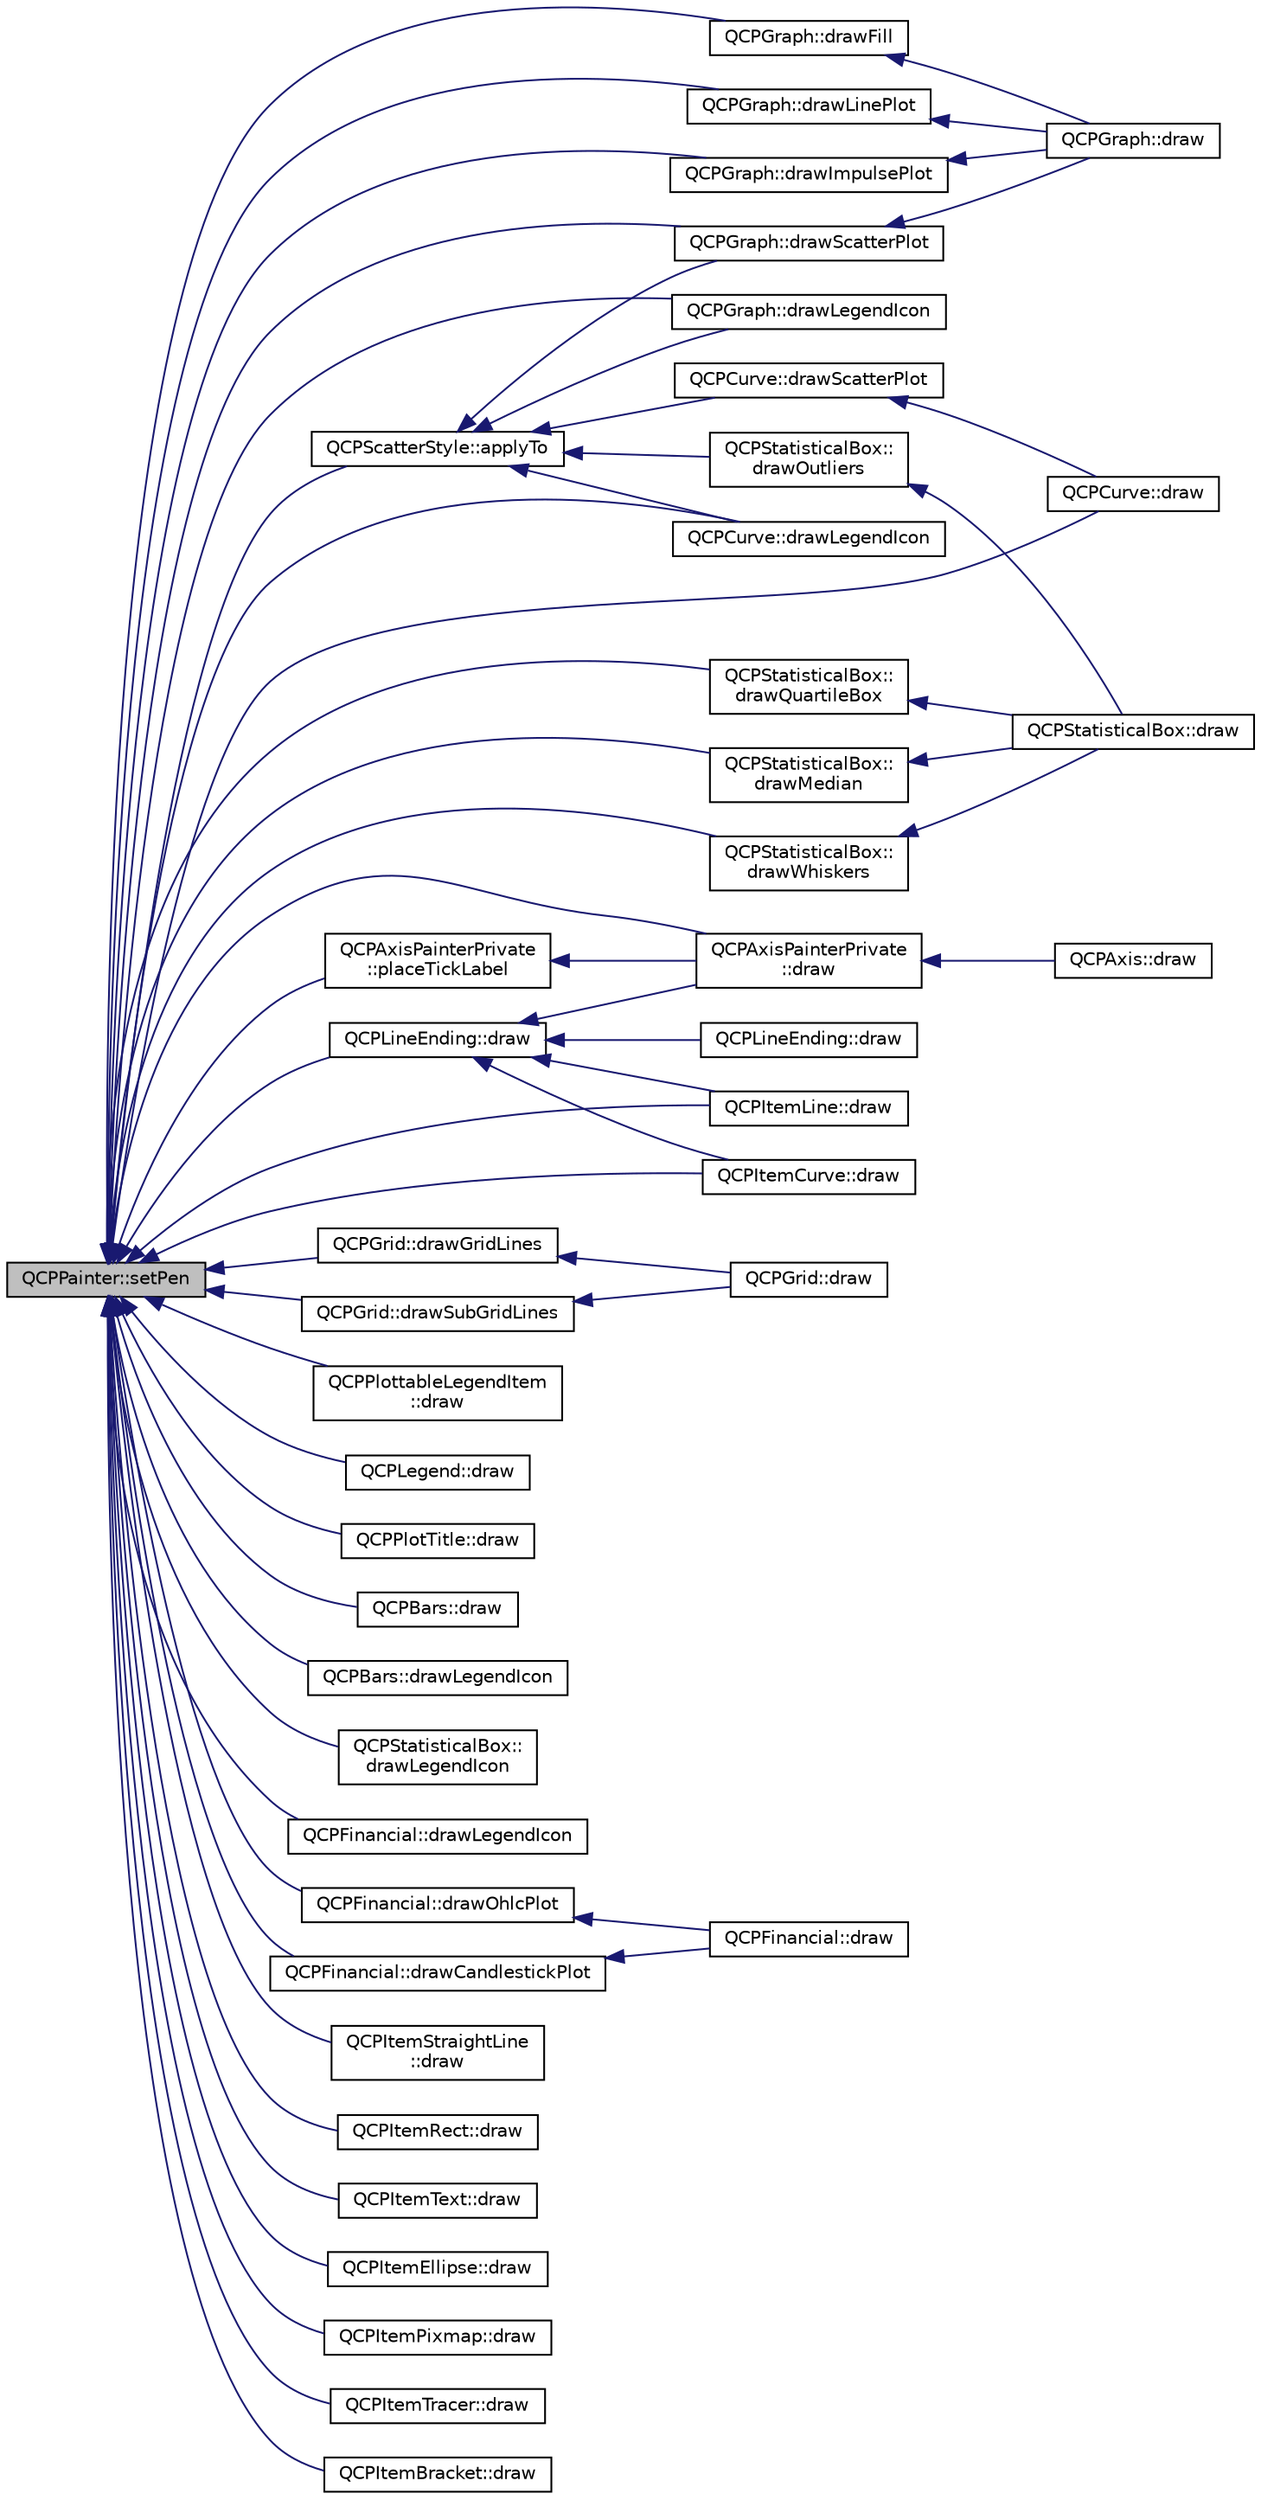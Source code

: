 digraph "QCPPainter::setPen"
{
  edge [fontname="Helvetica",fontsize="10",labelfontname="Helvetica",labelfontsize="10"];
  node [fontname="Helvetica",fontsize="10",shape=record];
  rankdir="LR";
  Node203 [label="QCPPainter::setPen",height=0.2,width=0.4,color="black", fillcolor="grey75", style="filled", fontcolor="black"];
  Node203 -> Node204 [dir="back",color="midnightblue",fontsize="10",style="solid",fontname="Helvetica"];
  Node204 [label="QCPScatterStyle::applyTo",height=0.2,width=0.4,color="black", fillcolor="white", style="filled",URL="$d4/d51/class_q_c_p_scatter_style.html#afd8044ece445300499ca0dc164821e0f"];
  Node204 -> Node205 [dir="back",color="midnightblue",fontsize="10",style="solid",fontname="Helvetica"];
  Node205 [label="QCPGraph::drawLegendIcon",height=0.2,width=0.4,color="black", fillcolor="white", style="filled",URL="$d2/d4c/class_q_c_p_graph.html#ae962caca309faae29ce0988d0d0eff4b"];
  Node204 -> Node206 [dir="back",color="midnightblue",fontsize="10",style="solid",fontname="Helvetica"];
  Node206 [label="QCPGraph::drawScatterPlot",height=0.2,width=0.4,color="black", fillcolor="white", style="filled",URL="$d2/d4c/class_q_c_p_graph.html#ae1f3edd5eb41aa5782e61673488fd3e0"];
  Node206 -> Node207 [dir="back",color="midnightblue",fontsize="10",style="solid",fontname="Helvetica"];
  Node207 [label="QCPGraph::draw",height=0.2,width=0.4,color="black", fillcolor="white", style="filled",URL="$d2/d4c/class_q_c_p_graph.html#a659218cc62c2a7786213d9dd429c1c8d"];
  Node204 -> Node208 [dir="back",color="midnightblue",fontsize="10",style="solid",fontname="Helvetica"];
  Node208 [label="QCPCurve::drawLegendIcon",height=0.2,width=0.4,color="black", fillcolor="white", style="filled",URL="$d6/d30/class_q_c_p_curve.html#acccc86e9f496bb0392529f59f3a69dbc"];
  Node204 -> Node209 [dir="back",color="midnightblue",fontsize="10",style="solid",fontname="Helvetica"];
  Node209 [label="QCPCurve::drawScatterPlot",height=0.2,width=0.4,color="black", fillcolor="white", style="filled",URL="$d6/d30/class_q_c_p_curve.html#a00d17c020796ac84c84f881201c2ed10"];
  Node209 -> Node210 [dir="back",color="midnightblue",fontsize="10",style="solid",fontname="Helvetica"];
  Node210 [label="QCPCurve::draw",height=0.2,width=0.4,color="black", fillcolor="white", style="filled",URL="$d6/d30/class_q_c_p_curve.html#a2361302d2fc6ec669849bd3bca00c4b2"];
  Node204 -> Node211 [dir="back",color="midnightblue",fontsize="10",style="solid",fontname="Helvetica"];
  Node211 [label="QCPStatisticalBox::\ldrawOutliers",height=0.2,width=0.4,color="black", fillcolor="white", style="filled",URL="$de/d8d/class_q_c_p_statistical_box.html#a8550e16af27b4e05d92bb337fb34324f"];
  Node211 -> Node212 [dir="back",color="midnightblue",fontsize="10",style="solid",fontname="Helvetica"];
  Node212 [label="QCPStatisticalBox::draw",height=0.2,width=0.4,color="black", fillcolor="white", style="filled",URL="$de/d8d/class_q_c_p_statistical_box.html#a753b62761217dd6b92f8a29e286a1317"];
  Node203 -> Node213 [dir="back",color="midnightblue",fontsize="10",style="solid",fontname="Helvetica"];
  Node213 [label="QCPLineEnding::draw",height=0.2,width=0.4,color="black", fillcolor="white", style="filled",URL="$de/d41/class_q_c_p_line_ending.html#a13321409a5570be5d58d99b67bc73cd5"];
  Node213 -> Node214 [dir="back",color="midnightblue",fontsize="10",style="solid",fontname="Helvetica"];
  Node214 [label="QCPLineEnding::draw",height=0.2,width=0.4,color="black", fillcolor="white", style="filled",URL="$de/d41/class_q_c_p_line_ending.html#a851ac38f3aeabb0d31ada41198ae1480"];
  Node213 -> Node215 [dir="back",color="midnightblue",fontsize="10",style="solid",fontname="Helvetica"];
  Node215 [label="QCPAxisPainterPrivate\l::draw",height=0.2,width=0.4,color="black", fillcolor="white", style="filled",URL="$dc/dba/class_q_c_p_axis_painter_private.html#a0207a99bdf9c4f70af20928898ddc2fc"];
  Node215 -> Node216 [dir="back",color="midnightblue",fontsize="10",style="solid",fontname="Helvetica"];
  Node216 [label="QCPAxis::draw",height=0.2,width=0.4,color="black", fillcolor="white", style="filled",URL="$d2/deb/class_q_c_p_axis.html#a258b1e783eda5cd14ec5552c696a424e"];
  Node213 -> Node217 [dir="back",color="midnightblue",fontsize="10",style="solid",fontname="Helvetica"];
  Node217 [label="QCPItemLine::draw",height=0.2,width=0.4,color="black", fillcolor="white", style="filled",URL="$dd/d8c/class_q_c_p_item_line.html#a1fc045dd33919f8006df0692aeb0e84a"];
  Node213 -> Node218 [dir="back",color="midnightblue",fontsize="10",style="solid",fontname="Helvetica"];
  Node218 [label="QCPItemCurve::draw",height=0.2,width=0.4,color="black", fillcolor="white", style="filled",URL="$df/d63/class_q_c_p_item_curve.html#a56cb5b72cd02db2eda598274a39839a9"];
  Node203 -> Node219 [dir="back",color="midnightblue",fontsize="10",style="solid",fontname="Helvetica"];
  Node219 [label="QCPGrid::drawGridLines",height=0.2,width=0.4,color="black", fillcolor="white", style="filled",URL="$d2/ddb/class_q_c_p_grid.html#aee4e95d54acabbe298d6dda0dd86c0a4"];
  Node219 -> Node220 [dir="back",color="midnightblue",fontsize="10",style="solid",fontname="Helvetica"];
  Node220 [label="QCPGrid::draw",height=0.2,width=0.4,color="black", fillcolor="white", style="filled",URL="$d2/ddb/class_q_c_p_grid.html#ad009c23f96078616aa4f66a750974b23"];
  Node203 -> Node221 [dir="back",color="midnightblue",fontsize="10",style="solid",fontname="Helvetica"];
  Node221 [label="QCPGrid::drawSubGridLines",height=0.2,width=0.4,color="black", fillcolor="white", style="filled",URL="$d2/ddb/class_q_c_p_grid.html#a751ce8aef815bcc9193432a30c8b6b6e"];
  Node221 -> Node220 [dir="back",color="midnightblue",fontsize="10",style="solid",fontname="Helvetica"];
  Node203 -> Node215 [dir="back",color="midnightblue",fontsize="10",style="solid",fontname="Helvetica"];
  Node203 -> Node222 [dir="back",color="midnightblue",fontsize="10",style="solid",fontname="Helvetica"];
  Node222 [label="QCPAxisPainterPrivate\l::placeTickLabel",height=0.2,width=0.4,color="black", fillcolor="white", style="filled",URL="$dc/dba/class_q_c_p_axis_painter_private.html#af8fe7350c19575bc33ca770f9b3a15fd"];
  Node222 -> Node215 [dir="back",color="midnightblue",fontsize="10",style="solid",fontname="Helvetica"];
  Node203 -> Node223 [dir="back",color="midnightblue",fontsize="10",style="solid",fontname="Helvetica"];
  Node223 [label="QCPPlottableLegendItem\l::draw",height=0.2,width=0.4,color="black", fillcolor="white", style="filled",URL="$da/d24/class_q_c_p_plottable_legend_item.html#a68a781c3de4f9959fdf82075052d43aa"];
  Node203 -> Node224 [dir="back",color="midnightblue",fontsize="10",style="solid",fontname="Helvetica"];
  Node224 [label="QCPLegend::draw",height=0.2,width=0.4,color="black", fillcolor="white", style="filled",URL="$d9/db1/class_q_c_p_legend.html#a4462151bf875ca85fa3815457c683fdc"];
  Node203 -> Node225 [dir="back",color="midnightblue",fontsize="10",style="solid",fontname="Helvetica"];
  Node225 [label="QCPPlotTitle::draw",height=0.2,width=0.4,color="black", fillcolor="white", style="filled",URL="$da/de4/class_q_c_p_plot_title.html#ae4f1f8d24489628dabb7256363b097d2"];
  Node203 -> Node205 [dir="back",color="midnightblue",fontsize="10",style="solid",fontname="Helvetica"];
  Node203 -> Node226 [dir="back",color="midnightblue",fontsize="10",style="solid",fontname="Helvetica"];
  Node226 [label="QCPGraph::drawFill",height=0.2,width=0.4,color="black", fillcolor="white", style="filled",URL="$d2/d4c/class_q_c_p_graph.html#a9e6ce6db9aa7b29fc397c724fcf7b126"];
  Node226 -> Node207 [dir="back",color="midnightblue",fontsize="10",style="solid",fontname="Helvetica"];
  Node203 -> Node206 [dir="back",color="midnightblue",fontsize="10",style="solid",fontname="Helvetica"];
  Node203 -> Node227 [dir="back",color="midnightblue",fontsize="10",style="solid",fontname="Helvetica"];
  Node227 [label="QCPGraph::drawLinePlot",height=0.2,width=0.4,color="black", fillcolor="white", style="filled",URL="$d2/d4c/class_q_c_p_graph.html#af460db06d4d6466806721fe101f512e3"];
  Node227 -> Node207 [dir="back",color="midnightblue",fontsize="10",style="solid",fontname="Helvetica"];
  Node203 -> Node228 [dir="back",color="midnightblue",fontsize="10",style="solid",fontname="Helvetica"];
  Node228 [label="QCPGraph::drawImpulsePlot",height=0.2,width=0.4,color="black", fillcolor="white", style="filled",URL="$d2/d4c/class_q_c_p_graph.html#ac62c84f51d85b78ee583455b8c37ba56"];
  Node228 -> Node207 [dir="back",color="midnightblue",fontsize="10",style="solid",fontname="Helvetica"];
  Node203 -> Node210 [dir="back",color="midnightblue",fontsize="10",style="solid",fontname="Helvetica"];
  Node203 -> Node208 [dir="back",color="midnightblue",fontsize="10",style="solid",fontname="Helvetica"];
  Node203 -> Node229 [dir="back",color="midnightblue",fontsize="10",style="solid",fontname="Helvetica"];
  Node229 [label="QCPBars::draw",height=0.2,width=0.4,color="black", fillcolor="white", style="filled",URL="$d9/d56/class_q_c_p_bars.html#a42b894e34dac799f90ff3700706b31df"];
  Node203 -> Node230 [dir="back",color="midnightblue",fontsize="10",style="solid",fontname="Helvetica"];
  Node230 [label="QCPBars::drawLegendIcon",height=0.2,width=0.4,color="black", fillcolor="white", style="filled",URL="$d9/d56/class_q_c_p_bars.html#ad466f06b0fa561b6e12c92fdb8fa3c7f"];
  Node203 -> Node231 [dir="back",color="midnightblue",fontsize="10",style="solid",fontname="Helvetica"];
  Node231 [label="QCPStatisticalBox::\ldrawLegendIcon",height=0.2,width=0.4,color="black", fillcolor="white", style="filled",URL="$de/d8d/class_q_c_p_statistical_box.html#a41c6193fd24f5c1b6c754e7bcfe3e174"];
  Node203 -> Node232 [dir="back",color="midnightblue",fontsize="10",style="solid",fontname="Helvetica"];
  Node232 [label="QCPStatisticalBox::\ldrawQuartileBox",height=0.2,width=0.4,color="black", fillcolor="white", style="filled",URL="$de/d8d/class_q_c_p_statistical_box.html#a699ede353d6a7207d9fb36dd3aabf348"];
  Node232 -> Node212 [dir="back",color="midnightblue",fontsize="10",style="solid",fontname="Helvetica"];
  Node203 -> Node233 [dir="back",color="midnightblue",fontsize="10",style="solid",fontname="Helvetica"];
  Node233 [label="QCPStatisticalBox::\ldrawMedian",height=0.2,width=0.4,color="black", fillcolor="white", style="filled",URL="$de/d8d/class_q_c_p_statistical_box.html#a642b90dd4ab5ab6e16188a9230401bcc"];
  Node233 -> Node212 [dir="back",color="midnightblue",fontsize="10",style="solid",fontname="Helvetica"];
  Node203 -> Node234 [dir="back",color="midnightblue",fontsize="10",style="solid",fontname="Helvetica"];
  Node234 [label="QCPStatisticalBox::\ldrawWhiskers",height=0.2,width=0.4,color="black", fillcolor="white", style="filled",URL="$de/d8d/class_q_c_p_statistical_box.html#ae64401aa18b9c45d4d33f9b46cf4bbd0"];
  Node234 -> Node212 [dir="back",color="midnightblue",fontsize="10",style="solid",fontname="Helvetica"];
  Node203 -> Node235 [dir="back",color="midnightblue",fontsize="10",style="solid",fontname="Helvetica"];
  Node235 [label="QCPFinancial::drawLegendIcon",height=0.2,width=0.4,color="black", fillcolor="white", style="filled",URL="$da/d7c/class_q_c_p_financial.html#a474a3994b081892f1dbdd1162e055b96"];
  Node203 -> Node236 [dir="back",color="midnightblue",fontsize="10",style="solid",fontname="Helvetica"];
  Node236 [label="QCPFinancial::drawOhlcPlot",height=0.2,width=0.4,color="black", fillcolor="white", style="filled",URL="$da/d7c/class_q_c_p_financial.html#a3c3007a7434e29d042c77ccf4f497e66"];
  Node236 -> Node237 [dir="back",color="midnightblue",fontsize="10",style="solid",fontname="Helvetica"];
  Node237 [label="QCPFinancial::draw",height=0.2,width=0.4,color="black", fillcolor="white", style="filled",URL="$da/d7c/class_q_c_p_financial.html#ad71a59a1b42616594831e04e52c92120"];
  Node203 -> Node238 [dir="back",color="midnightblue",fontsize="10",style="solid",fontname="Helvetica"];
  Node238 [label="QCPFinancial::drawCandlestickPlot",height=0.2,width=0.4,color="black", fillcolor="white", style="filled",URL="$da/d7c/class_q_c_p_financial.html#a71f5081da0e5ab9c40a488ad40cff122"];
  Node238 -> Node237 [dir="back",color="midnightblue",fontsize="10",style="solid",fontname="Helvetica"];
  Node203 -> Node239 [dir="back",color="midnightblue",fontsize="10",style="solid",fontname="Helvetica"];
  Node239 [label="QCPItemStraightLine\l::draw",height=0.2,width=0.4,color="black", fillcolor="white", style="filled",URL="$d0/d2a/class_q_c_p_item_straight_line.html#a2daa1e1253216c26565d56a2d5530170"];
  Node203 -> Node217 [dir="back",color="midnightblue",fontsize="10",style="solid",fontname="Helvetica"];
  Node203 -> Node218 [dir="back",color="midnightblue",fontsize="10",style="solid",fontname="Helvetica"];
  Node203 -> Node240 [dir="back",color="midnightblue",fontsize="10",style="solid",fontname="Helvetica"];
  Node240 [label="QCPItemRect::draw",height=0.2,width=0.4,color="black", fillcolor="white", style="filled",URL="$d9/dcc/class_q_c_p_item_rect.html#a18cd583638b876cdd50f1a155ec182aa"];
  Node203 -> Node241 [dir="back",color="midnightblue",fontsize="10",style="solid",fontname="Helvetica"];
  Node241 [label="QCPItemText::draw",height=0.2,width=0.4,color="black", fillcolor="white", style="filled",URL="$d7/da0/class_q_c_p_item_text.html#a8793adb271ab79b4cf391dc55e9987f1"];
  Node203 -> Node242 [dir="back",color="midnightblue",fontsize="10",style="solid",fontname="Helvetica"];
  Node242 [label="QCPItemEllipse::draw",height=0.2,width=0.4,color="black", fillcolor="white", style="filled",URL="$da/d8f/class_q_c_p_item_ellipse.html#afe97ec827adb05f000fe007783faae3c"];
  Node203 -> Node243 [dir="back",color="midnightblue",fontsize="10",style="solid",fontname="Helvetica"];
  Node243 [label="QCPItemPixmap::draw",height=0.2,width=0.4,color="black", fillcolor="white", style="filled",URL="$d7/dbd/class_q_c_p_item_pixmap.html#a879e8076c2db01a38b34cfa73ec95d2f"];
  Node203 -> Node244 [dir="back",color="midnightblue",fontsize="10",style="solid",fontname="Helvetica"];
  Node244 [label="QCPItemTracer::draw",height=0.2,width=0.4,color="black", fillcolor="white", style="filled",URL="$d9/da3/class_q_c_p_item_tracer.html#aaaf49b48382c730ec9be0e74c2538315"];
  Node203 -> Node245 [dir="back",color="midnightblue",fontsize="10",style="solid",fontname="Helvetica"];
  Node245 [label="QCPItemBracket::draw",height=0.2,width=0.4,color="black", fillcolor="white", style="filled",URL="$d2/d64/class_q_c_p_item_bracket.html#a8343cf0559c64886add7aa7f4b22f1a6"];
}
